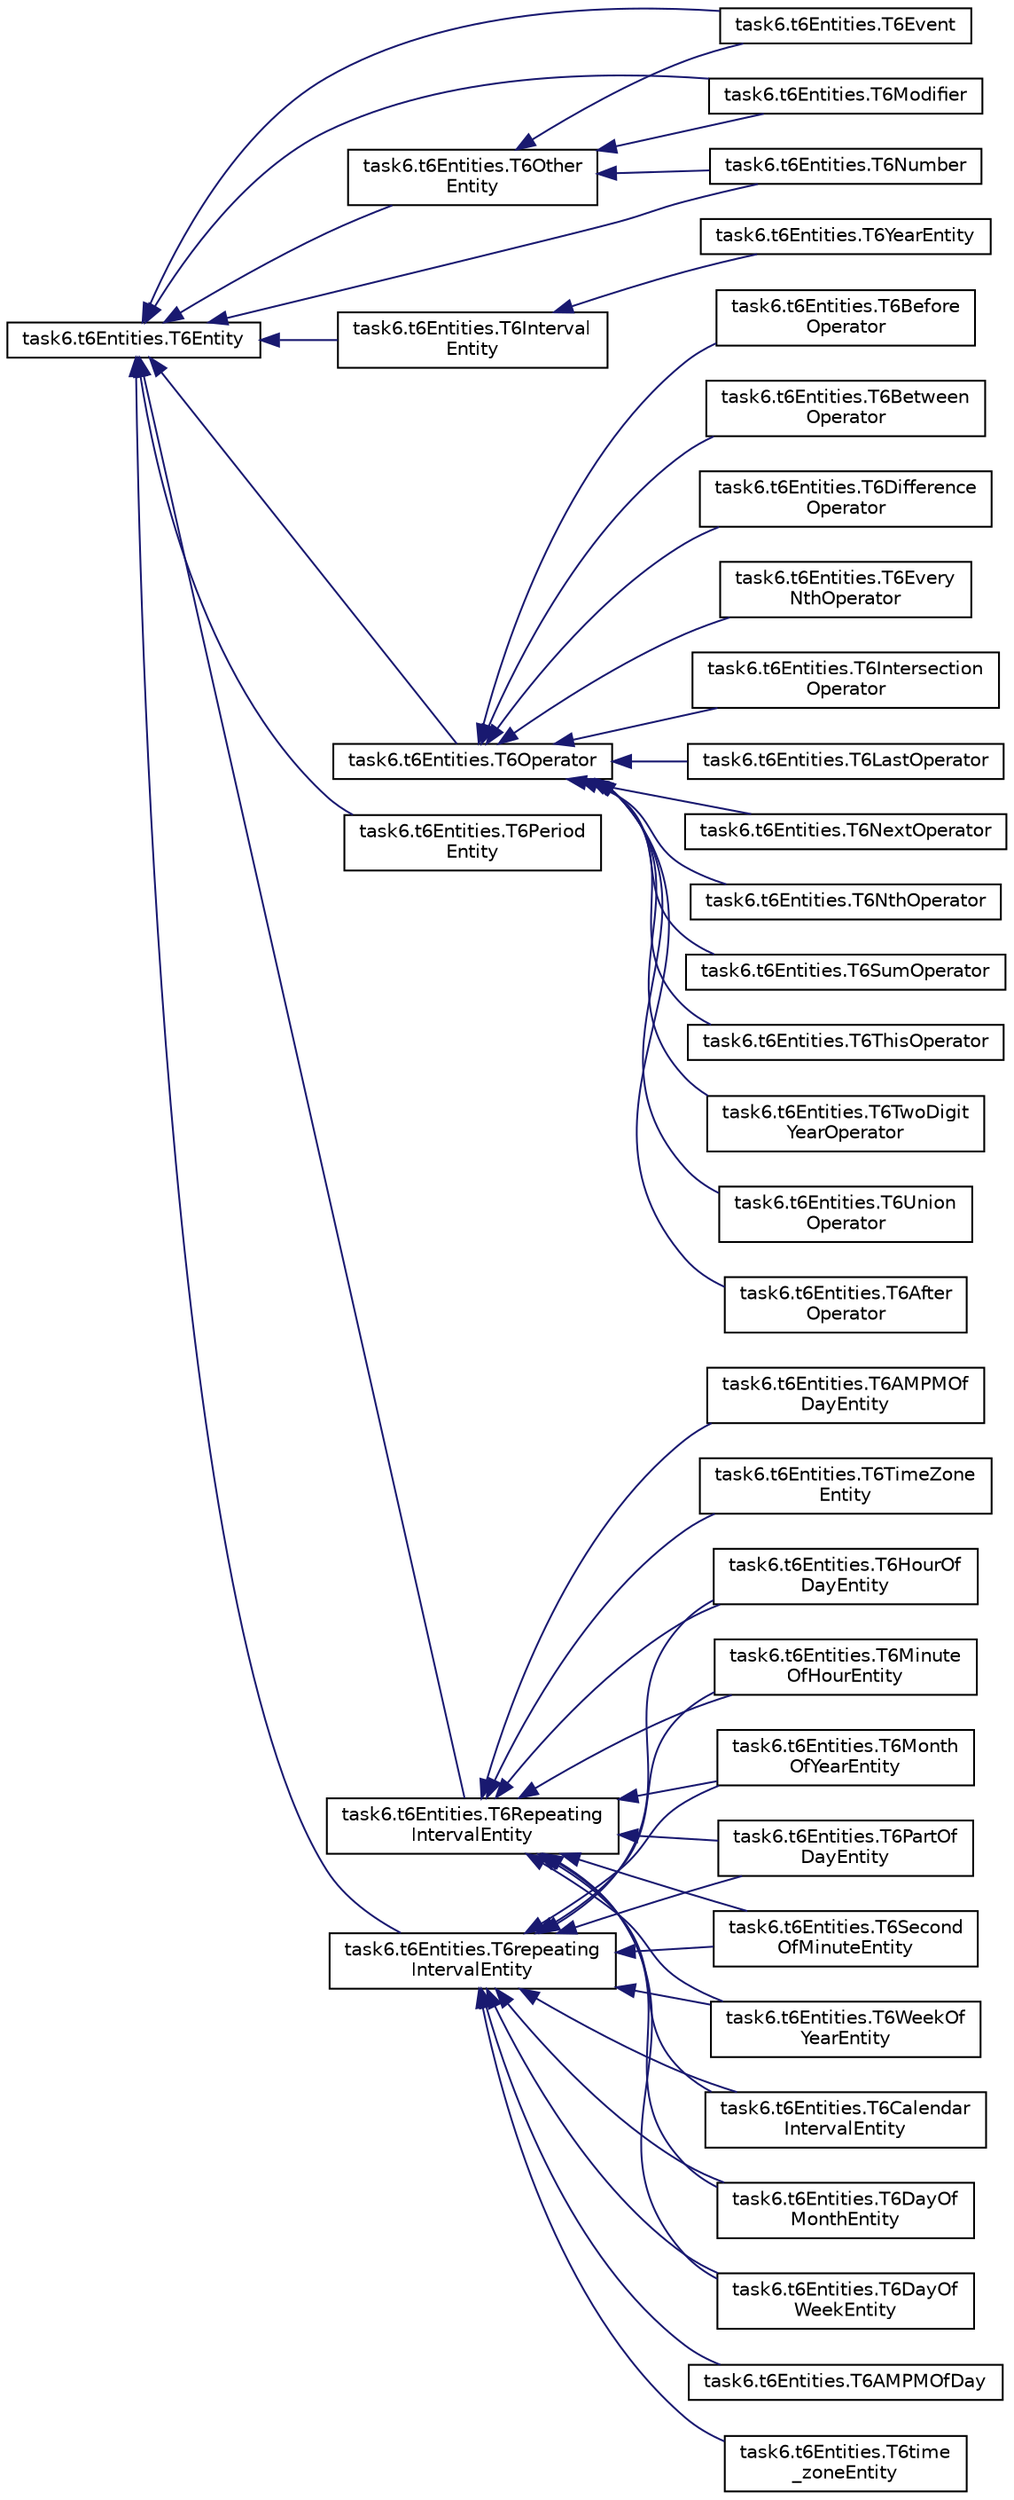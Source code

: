 digraph "Graphical Class Hierarchy"
{
  edge [fontname="Helvetica",fontsize="10",labelfontname="Helvetica",labelfontsize="10"];
  node [fontname="Helvetica",fontsize="10",shape=record];
  rankdir="LR";
  Node0 [label="task6.t6Entities.T6Entity",height=0.2,width=0.4,color="black", fillcolor="white", style="filled",URL="$classtask6_1_1t6_entities_1_1_t6_entity.html",tooltip="Class definitions for all TimeNorm entities - Intervals, Periods, Repeating-Intervals, and Operators. "];
  Node0 -> Node21 [dir="back",color="midnightblue",fontsize="10",style="solid",fontname="Helvetica"];
  Node21 [label="task6.t6Entities.T6Event",height=0.2,width=0.4,color="black", fillcolor="white", style="filled",URL="$classtask6_1_1t6_entities_1_1_t6_event.html"];
  Node0 -> Node2 [dir="back",color="midnightblue",fontsize="10",style="solid",fontname="Helvetica"];
  Node2 [label="task6.t6Entities.T6Interval\lEntity",height=0.2,width=0.4,color="black", fillcolor="white", style="filled",URL="$classtask6_1_1t6_entities_1_1_t6_interval_entity.html",tooltip="An interval, just super classes for year interval for consistency. "];
  Node2 -> Node3 [dir="back",color="midnightblue",fontsize="10",style="solid",fontname="Helvetica"];
  Node3 [label="task6.t6Entities.T6YearEntity",height=0.2,width=0.4,color="black", fillcolor="white", style="filled",URL="$classtask6_1_1t6_entities_1_1_t6_year_entity.html",tooltip="A year interval. "];
  Node0 -> Node22 [dir="back",color="midnightblue",fontsize="10",style="solid",fontname="Helvetica"];
  Node22 [label="task6.t6Entities.T6Modifier",height=0.2,width=0.4,color="black", fillcolor="white", style="filled",URL="$classtask6_1_1t6_entities_1_1_t6_modifier.html"];
  Node0 -> Node23 [dir="back",color="midnightblue",fontsize="10",style="solid",fontname="Helvetica"];
  Node23 [label="task6.t6Entities.T6Number",height=0.2,width=0.4,color="black", fillcolor="white", style="filled",URL="$classtask6_1_1t6_entities_1_1_t6_number.html"];
  Node0 -> Node6 [dir="back",color="midnightblue",fontsize="10",style="solid",fontname="Helvetica"];
  Node6 [label="task6.t6Entities.T6Operator",height=0.2,width=0.4,color="black", fillcolor="white", style="filled",URL="$classtask6_1_1t6_entities_1_1_t6_operator.html",tooltip="Super class for all Operators. "];
  Node6 -> Node7 [dir="back",color="midnightblue",fontsize="10",style="solid",fontname="Helvetica"];
  Node7 [label="task6.t6Entities.T6After\lOperator",height=0.2,width=0.4,color="black", fillcolor="white", style="filled",URL="$classtask6_1_1t6_entities_1_1_t6_after_operator.html",tooltip="Create an after(Period) or after(Repeating-Interval) operator, must specify one or the other..."];
  Node6 -> Node8 [dir="back",color="midnightblue",fontsize="10",style="solid",fontname="Helvetica"];
  Node8 [label="task6.t6Entities.T6Before\lOperator",height=0.2,width=0.4,color="black", fillcolor="white", style="filled",URL="$classtask6_1_1t6_entities_1_1_t6_before_operator.html",tooltip="Create a before(Period) or before(Repeating-Interval) operator, must specify one or the other..."];
  Node6 -> Node9 [dir="back",color="midnightblue",fontsize="10",style="solid",fontname="Helvetica"];
  Node9 [label="task6.t6Entities.T6Between\lOperator",height=0.2,width=0.4,color="black", fillcolor="white", style="filled",URL="$classtask6_1_1t6_entities_1_1_t6_between_operator.html",tooltip="Creates a between operator e.g. "];
  Node6 -> Node10 [dir="back",color="midnightblue",fontsize="10",style="solid",fontname="Helvetica"];
  Node10 [label="task6.t6Entities.T6Difference\lOperator",height=0.2,width=0.4,color="black", fillcolor="white", style="filled",URL="$classtask6_1_1t6_entities_1_1_t6_difference_operator.html"];
  Node6 -> Node11 [dir="back",color="midnightblue",fontsize="10",style="solid",fontname="Helvetica"];
  Node11 [label="task6.t6Entities.T6Every\lNthOperator",height=0.2,width=0.4,color="black", fillcolor="white", style="filled",URL="$classtask6_1_1t6_entities_1_1_t6_every_nth_operator.html",tooltip="No examples, currently a placeholder. "];
  Node6 -> Node12 [dir="back",color="midnightblue",fontsize="10",style="solid",fontname="Helvetica"];
  Node12 [label="task6.t6Entities.T6Intersection\lOperator",height=0.2,width=0.4,color="black", fillcolor="white", style="filled",URL="$classtask6_1_1t6_entities_1_1_t6_intersection_operator.html"];
  Node6 -> Node13 [dir="back",color="midnightblue",fontsize="10",style="solid",fontname="Helvetica"];
  Node13 [label="task6.t6Entities.T6LastOperator",height=0.2,width=0.4,color="black", fillcolor="white", style="filled",URL="$classtask6_1_1t6_entities_1_1_t6_last_operator.html",tooltip="Create a last(Period) or last(Repeating-Interval) operator. "];
  Node6 -> Node14 [dir="back",color="midnightblue",fontsize="10",style="solid",fontname="Helvetica"];
  Node14 [label="task6.t6Entities.T6NextOperator",height=0.2,width=0.4,color="black", fillcolor="white", style="filled",URL="$classtask6_1_1t6_entities_1_1_t6_next_operator.html",tooltip="Create a next(Period) or next(Repeating-Interval) operator, must specify one or the other..."];
  Node6 -> Node15 [dir="back",color="midnightblue",fontsize="10",style="solid",fontname="Helvetica"];
  Node15 [label="task6.t6Entities.T6NthOperator",height=0.2,width=0.4,color="black", fillcolor="white", style="filled",URL="$classtask6_1_1t6_entities_1_1_t6_nth_operator.html",tooltip="Creates and Nth operator e.g. "];
  Node6 -> Node16 [dir="back",color="midnightblue",fontsize="10",style="solid",fontname="Helvetica"];
  Node16 [label="task6.t6Entities.T6SumOperator",height=0.2,width=0.4,color="black", fillcolor="white", style="filled",URL="$classtask6_1_1t6_entities_1_1_t6_sum_operator.html"];
  Node6 -> Node17 [dir="back",color="midnightblue",fontsize="10",style="solid",fontname="Helvetica"];
  Node17 [label="task6.t6Entities.T6ThisOperator",height=0.2,width=0.4,color="black", fillcolor="white", style="filled",URL="$classtask6_1_1t6_entities_1_1_t6_this_operator.html",tooltip="Create a This(Period) or This(Repeating-Interval) operator, must specify one or the other..."];
  Node6 -> Node18 [dir="back",color="midnightblue",fontsize="10",style="solid",fontname="Helvetica"];
  Node18 [label="task6.t6Entities.T6TwoDigit\lYearOperator",height=0.2,width=0.4,color="black", fillcolor="white", style="filled",URL="$classtask6_1_1t6_entities_1_1_t6_two_digit_year_operator.html",tooltip="Creates a two digit year operator. "];
  Node6 -> Node19 [dir="back",color="midnightblue",fontsize="10",style="solid",fontname="Helvetica"];
  Node19 [label="task6.t6Entities.T6Union\lOperator",height=0.2,width=0.4,color="black", fillcolor="white", style="filled",URL="$classtask6_1_1t6_entities_1_1_t6_union_operator.html"];
  Node0 -> Node20 [dir="back",color="midnightblue",fontsize="10",style="solid",fontname="Helvetica"];
  Node20 [label="task6.t6Entities.T6Other\lEntity",height=0.2,width=0.4,color="black", fillcolor="white", style="filled",URL="$classtask6_1_1t6_entities_1_1_t6_other_entity.html",tooltip="Super class for all Other entities. "];
  Node20 -> Node21 [dir="back",color="midnightblue",fontsize="10",style="solid",fontname="Helvetica"];
  Node20 -> Node22 [dir="back",color="midnightblue",fontsize="10",style="solid",fontname="Helvetica"];
  Node20 -> Node23 [dir="back",color="midnightblue",fontsize="10",style="solid",fontname="Helvetica"];
  Node0 -> Node24 [dir="back",color="midnightblue",fontsize="10",style="solid",fontname="Helvetica"];
  Node24 [label="task6.t6Entities.T6Period\lEntity",height=0.2,width=0.4,color="black", fillcolor="white", style="filled",URL="$classtask6_1_1t6_entities_1_1_t6_period_entity.html",tooltip="A period of the type of time given. "];
  Node0 -> Node25 [dir="back",color="midnightblue",fontsize="10",style="solid",fontname="Helvetica"];
  Node25 [label="task6.t6Entities.T6Repeating\lIntervalEntity",height=0.2,width=0.4,color="black", fillcolor="white", style="filled",URL="$classtask6_1_1t6_entities_1_1_t6_repeating_interval_entity.html",tooltip="Super class for all Repeating-intervals. "];
  Node25 -> Node26 [dir="back",color="midnightblue",fontsize="10",style="solid",fontname="Helvetica"];
  Node26 [label="task6.t6Entities.T6AMPMOf\lDayEntity",height=0.2,width=0.4,color="black", fillcolor="white", style="filled",URL="$classtask6_1_1t6_entities_1_1_t6_a_m_p_m_of_day_entity.html"];
  Node25 -> Node39 [dir="back",color="midnightblue",fontsize="10",style="solid",fontname="Helvetica"];
  Node39 [label="task6.t6Entities.T6Calendar\lIntervalEntity",height=0.2,width=0.4,color="black", fillcolor="white", style="filled",URL="$classtask6_1_1t6_entities_1_1_t6_calendar_interval_entity.html",tooltip="Specifies a number of {days, weeks, months, etc}. "];
  Node25 -> Node40 [dir="back",color="midnightblue",fontsize="10",style="solid",fontname="Helvetica"];
  Node40 [label="task6.t6Entities.T6DayOf\lMonthEntity",height=0.2,width=0.4,color="black", fillcolor="white", style="filled",URL="$classtask6_1_1t6_entities_1_1_t6_day_of_month_entity.html"];
  Node25 -> Node41 [dir="back",color="midnightblue",fontsize="10",style="solid",fontname="Helvetica"];
  Node41 [label="task6.t6Entities.T6DayOf\lWeekEntity",height=0.2,width=0.4,color="black", fillcolor="white", style="filled",URL="$classtask6_1_1t6_entities_1_1_t6_day_of_week_entity.html"];
  Node25 -> Node42 [dir="back",color="midnightblue",fontsize="10",style="solid",fontname="Helvetica"];
  Node42 [label="task6.t6Entities.T6HourOf\lDayEntity",height=0.2,width=0.4,color="black", fillcolor="white", style="filled",URL="$classtask6_1_1t6_entities_1_1_t6_hour_of_day_entity.html"];
  Node25 -> Node43 [dir="back",color="midnightblue",fontsize="10",style="solid",fontname="Helvetica"];
  Node43 [label="task6.t6Entities.T6Minute\lOfHourEntity",height=0.2,width=0.4,color="black", fillcolor="white", style="filled",URL="$classtask6_1_1t6_entities_1_1_t6_minute_of_hour_entity.html"];
  Node25 -> Node44 [dir="back",color="midnightblue",fontsize="10",style="solid",fontname="Helvetica"];
  Node44 [label="task6.t6Entities.T6Month\lOfYearEntity",height=0.2,width=0.4,color="black", fillcolor="white", style="filled",URL="$classtask6_1_1t6_entities_1_1_t6_month_of_year_entity.html"];
  Node25 -> Node45 [dir="back",color="midnightblue",fontsize="10",style="solid",fontname="Helvetica"];
  Node45 [label="task6.t6Entities.T6PartOf\lDayEntity",height=0.2,width=0.4,color="black", fillcolor="white", style="filled",URL="$classtask6_1_1t6_entities_1_1_t6_part_of_day_entity.html"];
  Node25 -> Node46 [dir="back",color="midnightblue",fontsize="10",style="solid",fontname="Helvetica"];
  Node46 [label="task6.t6Entities.T6Second\lOfMinuteEntity",height=0.2,width=0.4,color="black", fillcolor="white", style="filled",URL="$classtask6_1_1t6_entities_1_1_t6_second_of_minute_entity.html"];
  Node25 -> Node35 [dir="back",color="midnightblue",fontsize="10",style="solid",fontname="Helvetica"];
  Node35 [label="task6.t6Entities.T6TimeZone\lEntity",height=0.2,width=0.4,color="black", fillcolor="white", style="filled",URL="$classtask6_1_1t6_entities_1_1_t6_time_zone_entity.html",tooltip="No special parameters, just identifies the location of a time zone in text. "];
  Node25 -> Node48 [dir="back",color="midnightblue",fontsize="10",style="solid",fontname="Helvetica"];
  Node48 [label="task6.t6Entities.T6WeekOf\lYearEntity",height=0.2,width=0.4,color="black", fillcolor="white", style="filled",URL="$classtask6_1_1t6_entities_1_1_t6_week_of_year_entity.html",tooltip="Based on the paper, I assume this takes a value to denote which week of the year. ..."];
  Node0 -> Node37 [dir="back",color="midnightblue",fontsize="10",style="solid",fontname="Helvetica"];
  Node37 [label="task6.t6Entities.T6repeating\lIntervalEntity",height=0.2,width=0.4,color="black", fillcolor="white", style="filled",URL="$classtask6_1_1t6_entities_1_1_t6repeating_interval_entity.html"];
  Node37 -> Node38 [dir="back",color="midnightblue",fontsize="10",style="solid",fontname="Helvetica"];
  Node38 [label="task6.t6Entities.T6AMPMOfDay",height=0.2,width=0.4,color="black", fillcolor="white", style="filled",URL="$classtask6_1_1t6_entities_1_1_t6_a_m_p_m_of_day.html"];
  Node37 -> Node39 [dir="back",color="midnightblue",fontsize="10",style="solid",fontname="Helvetica"];
  Node37 -> Node40 [dir="back",color="midnightblue",fontsize="10",style="solid",fontname="Helvetica"];
  Node37 -> Node41 [dir="back",color="midnightblue",fontsize="10",style="solid",fontname="Helvetica"];
  Node37 -> Node42 [dir="back",color="midnightblue",fontsize="10",style="solid",fontname="Helvetica"];
  Node37 -> Node43 [dir="back",color="midnightblue",fontsize="10",style="solid",fontname="Helvetica"];
  Node37 -> Node44 [dir="back",color="midnightblue",fontsize="10",style="solid",fontname="Helvetica"];
  Node37 -> Node45 [dir="back",color="midnightblue",fontsize="10",style="solid",fontname="Helvetica"];
  Node37 -> Node46 [dir="back",color="midnightblue",fontsize="10",style="solid",fontname="Helvetica"];
  Node37 -> Node47 [dir="back",color="midnightblue",fontsize="10",style="solid",fontname="Helvetica"];
  Node47 [label="task6.t6Entities.T6time\l_zoneEntity",height=0.2,width=0.4,color="black", fillcolor="white", style="filled",URL="$classtask6_1_1t6_entities_1_1_t6time__zone_entity.html"];
  Node37 -> Node48 [dir="back",color="midnightblue",fontsize="10",style="solid",fontname="Helvetica"];
}
